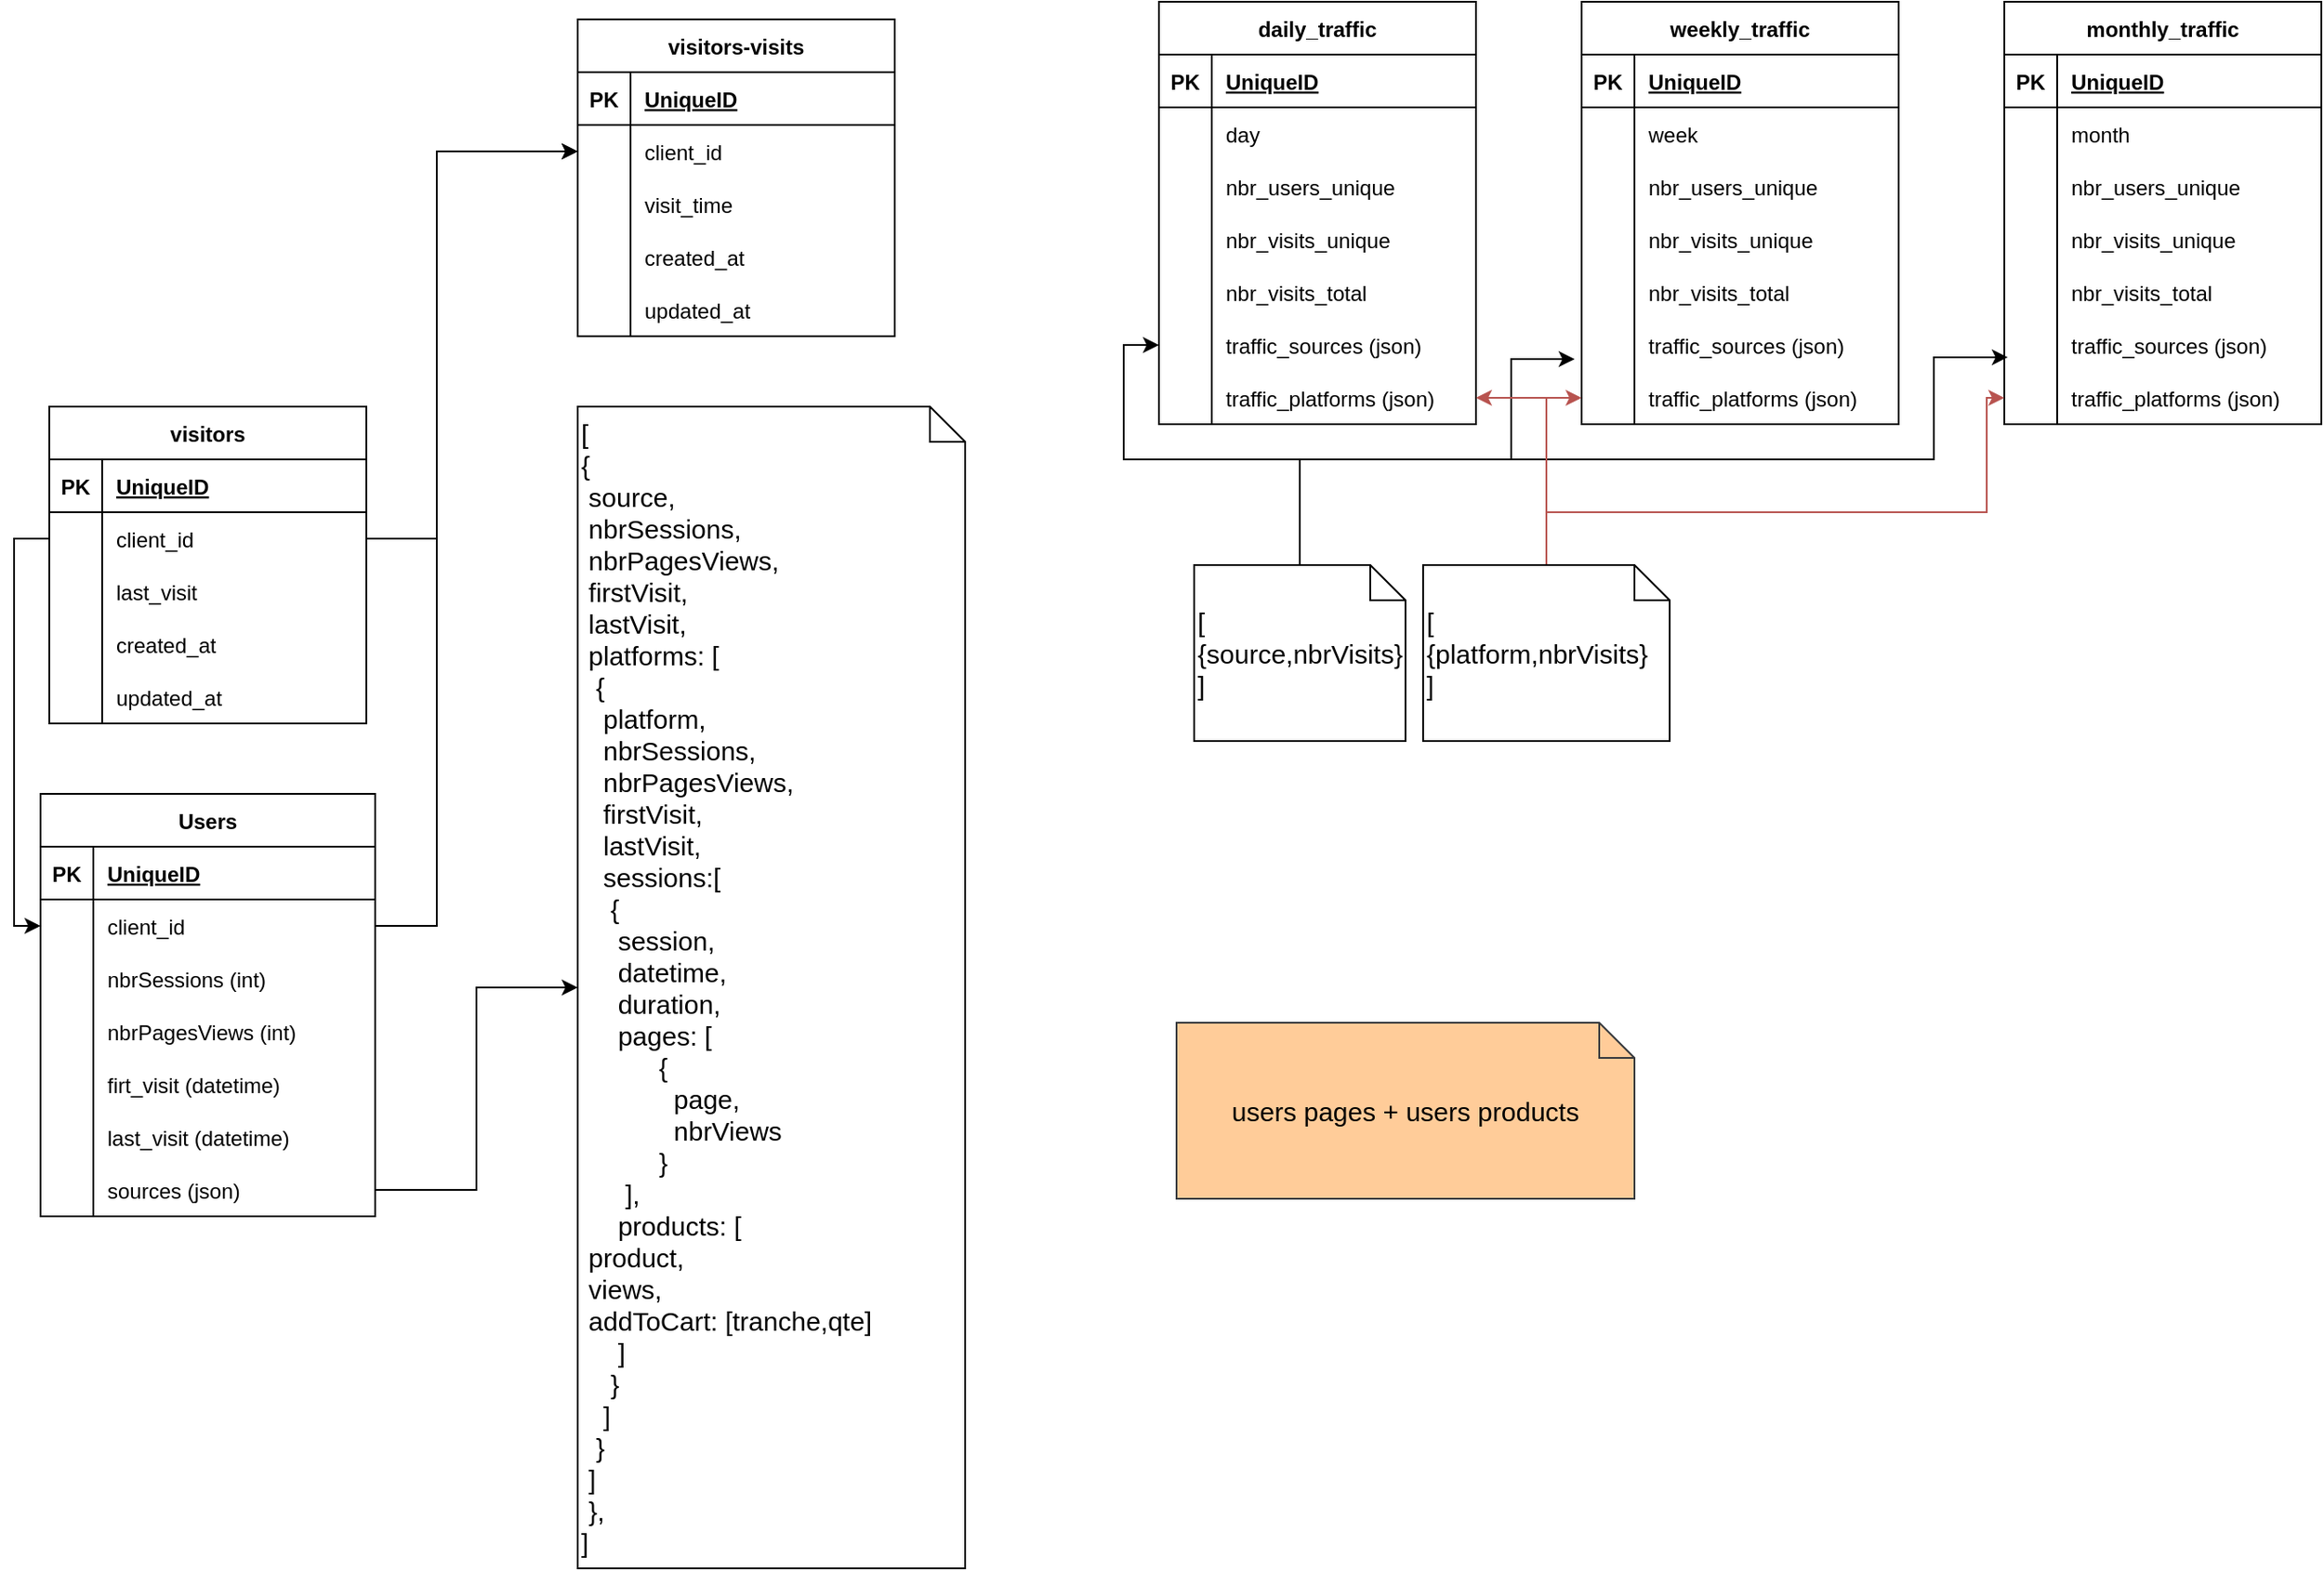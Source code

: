 <mxfile version="15.9.1" type="github">
  <diagram id="R2lEEEUBdFMjLlhIrx00" name="Page-1">
    <mxGraphModel dx="2272" dy="882" grid="1" gridSize="10" guides="1" tooltips="1" connect="1" arrows="1" fold="1" page="1" pageScale="1" pageWidth="850" pageHeight="1100" math="0" shadow="0" extFonts="Permanent Marker^https://fonts.googleapis.com/css?family=Permanent+Marker">
      <root>
        <mxCell id="0" />
        <mxCell id="1" parent="0" />
        <mxCell id="PuIkgESSQMV176HplpMt-43" value="visitors" style="shape=table;startSize=30;container=1;collapsible=1;childLayout=tableLayout;fixedRows=1;rowLines=0;fontStyle=1;align=center;resizeLast=1;" parent="1" vertex="1">
          <mxGeometry x="-760" y="280" width="180" height="180" as="geometry" />
        </mxCell>
        <mxCell id="PuIkgESSQMV176HplpMt-44" value="" style="shape=partialRectangle;collapsible=0;dropTarget=0;pointerEvents=0;fillColor=none;top=0;left=0;bottom=1;right=0;points=[[0,0.5],[1,0.5]];portConstraint=eastwest;" parent="PuIkgESSQMV176HplpMt-43" vertex="1">
          <mxGeometry y="30" width="180" height="30" as="geometry" />
        </mxCell>
        <mxCell id="PuIkgESSQMV176HplpMt-45" value="PK" style="shape=partialRectangle;connectable=0;fillColor=none;top=0;left=0;bottom=0;right=0;fontStyle=1;overflow=hidden;" parent="PuIkgESSQMV176HplpMt-44" vertex="1">
          <mxGeometry width="30" height="30" as="geometry">
            <mxRectangle width="30" height="30" as="alternateBounds" />
          </mxGeometry>
        </mxCell>
        <mxCell id="PuIkgESSQMV176HplpMt-46" value="UniqueID" style="shape=partialRectangle;connectable=0;fillColor=none;top=0;left=0;bottom=0;right=0;align=left;spacingLeft=6;fontStyle=5;overflow=hidden;" parent="PuIkgESSQMV176HplpMt-44" vertex="1">
          <mxGeometry x="30" width="150" height="30" as="geometry">
            <mxRectangle width="150" height="30" as="alternateBounds" />
          </mxGeometry>
        </mxCell>
        <mxCell id="PuIkgESSQMV176HplpMt-47" value="" style="shape=partialRectangle;collapsible=0;dropTarget=0;pointerEvents=0;fillColor=none;top=0;left=0;bottom=0;right=0;points=[[0,0.5],[1,0.5]];portConstraint=eastwest;" parent="PuIkgESSQMV176HplpMt-43" vertex="1">
          <mxGeometry y="60" width="180" height="30" as="geometry" />
        </mxCell>
        <mxCell id="PuIkgESSQMV176HplpMt-48" value="" style="shape=partialRectangle;connectable=0;fillColor=none;top=0;left=0;bottom=0;right=0;editable=1;overflow=hidden;" parent="PuIkgESSQMV176HplpMt-47" vertex="1">
          <mxGeometry width="30" height="30" as="geometry">
            <mxRectangle width="30" height="30" as="alternateBounds" />
          </mxGeometry>
        </mxCell>
        <mxCell id="PuIkgESSQMV176HplpMt-49" value="client_id" style="shape=partialRectangle;connectable=0;fillColor=none;top=0;left=0;bottom=0;right=0;align=left;spacingLeft=6;overflow=hidden;" parent="PuIkgESSQMV176HplpMt-47" vertex="1">
          <mxGeometry x="30" width="150" height="30" as="geometry">
            <mxRectangle width="150" height="30" as="alternateBounds" />
          </mxGeometry>
        </mxCell>
        <mxCell id="PuIkgESSQMV176HplpMt-100" value="" style="shape=partialRectangle;collapsible=0;dropTarget=0;pointerEvents=0;fillColor=none;top=0;left=0;bottom=0;right=0;points=[[0,0.5],[1,0.5]];portConstraint=eastwest;" parent="PuIkgESSQMV176HplpMt-43" vertex="1">
          <mxGeometry y="90" width="180" height="30" as="geometry" />
        </mxCell>
        <mxCell id="PuIkgESSQMV176HplpMt-101" value="" style="shape=partialRectangle;connectable=0;fillColor=none;top=0;left=0;bottom=0;right=0;editable=1;overflow=hidden;" parent="PuIkgESSQMV176HplpMt-100" vertex="1">
          <mxGeometry width="30" height="30" as="geometry">
            <mxRectangle width="30" height="30" as="alternateBounds" />
          </mxGeometry>
        </mxCell>
        <mxCell id="PuIkgESSQMV176HplpMt-102" value="last_visit" style="shape=partialRectangle;connectable=0;fillColor=none;top=0;left=0;bottom=0;right=0;align=left;spacingLeft=6;overflow=hidden;" parent="PuIkgESSQMV176HplpMt-100" vertex="1">
          <mxGeometry x="30" width="150" height="30" as="geometry">
            <mxRectangle width="150" height="30" as="alternateBounds" />
          </mxGeometry>
        </mxCell>
        <mxCell id="PuIkgESSQMV176HplpMt-50" value="" style="shape=partialRectangle;collapsible=0;dropTarget=0;pointerEvents=0;fillColor=none;top=0;left=0;bottom=0;right=0;points=[[0,0.5],[1,0.5]];portConstraint=eastwest;" parent="PuIkgESSQMV176HplpMt-43" vertex="1">
          <mxGeometry y="120" width="180" height="30" as="geometry" />
        </mxCell>
        <mxCell id="PuIkgESSQMV176HplpMt-51" value="" style="shape=partialRectangle;connectable=0;fillColor=none;top=0;left=0;bottom=0;right=0;editable=1;overflow=hidden;" parent="PuIkgESSQMV176HplpMt-50" vertex="1">
          <mxGeometry width="30" height="30" as="geometry">
            <mxRectangle width="30" height="30" as="alternateBounds" />
          </mxGeometry>
        </mxCell>
        <mxCell id="PuIkgESSQMV176HplpMt-52" value="created_at" style="shape=partialRectangle;connectable=0;fillColor=none;top=0;left=0;bottom=0;right=0;align=left;spacingLeft=6;overflow=hidden;" parent="PuIkgESSQMV176HplpMt-50" vertex="1">
          <mxGeometry x="30" width="150" height="30" as="geometry">
            <mxRectangle width="150" height="30" as="alternateBounds" />
          </mxGeometry>
        </mxCell>
        <mxCell id="PuIkgESSQMV176HplpMt-53" value="" style="shape=partialRectangle;collapsible=0;dropTarget=0;pointerEvents=0;fillColor=none;top=0;left=0;bottom=0;right=0;points=[[0,0.5],[1,0.5]];portConstraint=eastwest;" parent="PuIkgESSQMV176HplpMt-43" vertex="1">
          <mxGeometry y="150" width="180" height="30" as="geometry" />
        </mxCell>
        <mxCell id="PuIkgESSQMV176HplpMt-54" value="" style="shape=partialRectangle;connectable=0;fillColor=none;top=0;left=0;bottom=0;right=0;editable=1;overflow=hidden;" parent="PuIkgESSQMV176HplpMt-53" vertex="1">
          <mxGeometry width="30" height="30" as="geometry">
            <mxRectangle width="30" height="30" as="alternateBounds" />
          </mxGeometry>
        </mxCell>
        <mxCell id="PuIkgESSQMV176HplpMt-55" value="updated_at" style="shape=partialRectangle;connectable=0;fillColor=none;top=0;left=0;bottom=0;right=0;align=left;spacingLeft=6;overflow=hidden;" parent="PuIkgESSQMV176HplpMt-53" vertex="1">
          <mxGeometry x="30" width="150" height="30" as="geometry">
            <mxRectangle width="150" height="30" as="alternateBounds" />
          </mxGeometry>
        </mxCell>
        <mxCell id="PuIkgESSQMV176HplpMt-56" value="visitors-visits" style="shape=table;startSize=30;container=1;collapsible=1;childLayout=tableLayout;fixedRows=1;rowLines=0;fontStyle=1;align=center;resizeLast=1;" parent="1" vertex="1">
          <mxGeometry x="-460" y="60" width="180" height="180" as="geometry" />
        </mxCell>
        <mxCell id="PuIkgESSQMV176HplpMt-57" value="" style="shape=partialRectangle;collapsible=0;dropTarget=0;pointerEvents=0;fillColor=none;top=0;left=0;bottom=1;right=0;points=[[0,0.5],[1,0.5]];portConstraint=eastwest;" parent="PuIkgESSQMV176HplpMt-56" vertex="1">
          <mxGeometry y="30" width="180" height="30" as="geometry" />
        </mxCell>
        <mxCell id="PuIkgESSQMV176HplpMt-58" value="PK" style="shape=partialRectangle;connectable=0;fillColor=none;top=0;left=0;bottom=0;right=0;fontStyle=1;overflow=hidden;" parent="PuIkgESSQMV176HplpMt-57" vertex="1">
          <mxGeometry width="30" height="30" as="geometry">
            <mxRectangle width="30" height="30" as="alternateBounds" />
          </mxGeometry>
        </mxCell>
        <mxCell id="PuIkgESSQMV176HplpMt-59" value="UniqueID" style="shape=partialRectangle;connectable=0;fillColor=none;top=0;left=0;bottom=0;right=0;align=left;spacingLeft=6;fontStyle=5;overflow=hidden;" parent="PuIkgESSQMV176HplpMt-57" vertex="1">
          <mxGeometry x="30" width="150" height="30" as="geometry">
            <mxRectangle width="150" height="30" as="alternateBounds" />
          </mxGeometry>
        </mxCell>
        <mxCell id="PuIkgESSQMV176HplpMt-60" value="" style="shape=partialRectangle;collapsible=0;dropTarget=0;pointerEvents=0;fillColor=none;top=0;left=0;bottom=0;right=0;points=[[0,0.5],[1,0.5]];portConstraint=eastwest;" parent="PuIkgESSQMV176HplpMt-56" vertex="1">
          <mxGeometry y="60" width="180" height="30" as="geometry" />
        </mxCell>
        <mxCell id="PuIkgESSQMV176HplpMt-61" value="" style="shape=partialRectangle;connectable=0;fillColor=none;top=0;left=0;bottom=0;right=0;editable=1;overflow=hidden;" parent="PuIkgESSQMV176HplpMt-60" vertex="1">
          <mxGeometry width="30" height="30" as="geometry">
            <mxRectangle width="30" height="30" as="alternateBounds" />
          </mxGeometry>
        </mxCell>
        <mxCell id="PuIkgESSQMV176HplpMt-62" value="client_id" style="shape=partialRectangle;connectable=0;fillColor=none;top=0;left=0;bottom=0;right=0;align=left;spacingLeft=6;overflow=hidden;" parent="PuIkgESSQMV176HplpMt-60" vertex="1">
          <mxGeometry x="30" width="150" height="30" as="geometry">
            <mxRectangle width="150" height="30" as="alternateBounds" />
          </mxGeometry>
        </mxCell>
        <mxCell id="PuIkgESSQMV176HplpMt-63" value="" style="shape=partialRectangle;collapsible=0;dropTarget=0;pointerEvents=0;fillColor=none;top=0;left=0;bottom=0;right=0;points=[[0,0.5],[1,0.5]];portConstraint=eastwest;" parent="PuIkgESSQMV176HplpMt-56" vertex="1">
          <mxGeometry y="90" width="180" height="30" as="geometry" />
        </mxCell>
        <mxCell id="PuIkgESSQMV176HplpMt-64" value="" style="shape=partialRectangle;connectable=0;fillColor=none;top=0;left=0;bottom=0;right=0;editable=1;overflow=hidden;" parent="PuIkgESSQMV176HplpMt-63" vertex="1">
          <mxGeometry width="30" height="30" as="geometry">
            <mxRectangle width="30" height="30" as="alternateBounds" />
          </mxGeometry>
        </mxCell>
        <mxCell id="PuIkgESSQMV176HplpMt-65" value="visit_time" style="shape=partialRectangle;connectable=0;fillColor=none;top=0;left=0;bottom=0;right=0;align=left;spacingLeft=6;overflow=hidden;" parent="PuIkgESSQMV176HplpMt-63" vertex="1">
          <mxGeometry x="30" width="150" height="30" as="geometry">
            <mxRectangle width="150" height="30" as="alternateBounds" />
          </mxGeometry>
        </mxCell>
        <mxCell id="PuIkgESSQMV176HplpMt-66" value="" style="shape=partialRectangle;collapsible=0;dropTarget=0;pointerEvents=0;fillColor=none;top=0;left=0;bottom=0;right=0;points=[[0,0.5],[1,0.5]];portConstraint=eastwest;" parent="PuIkgESSQMV176HplpMt-56" vertex="1">
          <mxGeometry y="120" width="180" height="30" as="geometry" />
        </mxCell>
        <mxCell id="PuIkgESSQMV176HplpMt-67" value="" style="shape=partialRectangle;connectable=0;fillColor=none;top=0;left=0;bottom=0;right=0;editable=1;overflow=hidden;" parent="PuIkgESSQMV176HplpMt-66" vertex="1">
          <mxGeometry width="30" height="30" as="geometry">
            <mxRectangle width="30" height="30" as="alternateBounds" />
          </mxGeometry>
        </mxCell>
        <mxCell id="PuIkgESSQMV176HplpMt-68" value="created_at" style="shape=partialRectangle;connectable=0;fillColor=none;top=0;left=0;bottom=0;right=0;align=left;spacingLeft=6;overflow=hidden;" parent="PuIkgESSQMV176HplpMt-66" vertex="1">
          <mxGeometry x="30" width="150" height="30" as="geometry">
            <mxRectangle width="150" height="30" as="alternateBounds" />
          </mxGeometry>
        </mxCell>
        <mxCell id="PuIkgESSQMV176HplpMt-78" value="" style="shape=partialRectangle;collapsible=0;dropTarget=0;pointerEvents=0;fillColor=none;top=0;left=0;bottom=0;right=0;points=[[0,0.5],[1,0.5]];portConstraint=eastwest;" parent="PuIkgESSQMV176HplpMt-56" vertex="1">
          <mxGeometry y="150" width="180" height="30" as="geometry" />
        </mxCell>
        <mxCell id="PuIkgESSQMV176HplpMt-79" value="" style="shape=partialRectangle;connectable=0;fillColor=none;top=0;left=0;bottom=0;right=0;editable=1;overflow=hidden;" parent="PuIkgESSQMV176HplpMt-78" vertex="1">
          <mxGeometry width="30" height="30" as="geometry">
            <mxRectangle width="30" height="30" as="alternateBounds" />
          </mxGeometry>
        </mxCell>
        <mxCell id="PuIkgESSQMV176HplpMt-80" value="updated_at" style="shape=partialRectangle;connectable=0;fillColor=none;top=0;left=0;bottom=0;right=0;align=left;spacingLeft=6;overflow=hidden;" parent="PuIkgESSQMV176HplpMt-78" vertex="1">
          <mxGeometry x="30" width="150" height="30" as="geometry">
            <mxRectangle width="150" height="30" as="alternateBounds" />
          </mxGeometry>
        </mxCell>
        <mxCell id="PuIkgESSQMV176HplpMt-82" value="Users" style="shape=table;startSize=30;container=1;collapsible=1;childLayout=tableLayout;fixedRows=1;rowLines=0;fontStyle=1;align=center;resizeLast=1;" parent="1" vertex="1">
          <mxGeometry x="-765" y="500" width="190" height="240" as="geometry" />
        </mxCell>
        <mxCell id="PuIkgESSQMV176HplpMt-83" value="" style="shape=partialRectangle;collapsible=0;dropTarget=0;pointerEvents=0;fillColor=none;top=0;left=0;bottom=1;right=0;points=[[0,0.5],[1,0.5]];portConstraint=eastwest;" parent="PuIkgESSQMV176HplpMt-82" vertex="1">
          <mxGeometry y="30" width="190" height="30" as="geometry" />
        </mxCell>
        <mxCell id="PuIkgESSQMV176HplpMt-84" value="PK" style="shape=partialRectangle;connectable=0;fillColor=none;top=0;left=0;bottom=0;right=0;fontStyle=1;overflow=hidden;" parent="PuIkgESSQMV176HplpMt-83" vertex="1">
          <mxGeometry width="30" height="30" as="geometry">
            <mxRectangle width="30" height="30" as="alternateBounds" />
          </mxGeometry>
        </mxCell>
        <mxCell id="PuIkgESSQMV176HplpMt-85" value="UniqueID" style="shape=partialRectangle;connectable=0;fillColor=none;top=0;left=0;bottom=0;right=0;align=left;spacingLeft=6;fontStyle=5;overflow=hidden;" parent="PuIkgESSQMV176HplpMt-83" vertex="1">
          <mxGeometry x="30" width="160" height="30" as="geometry">
            <mxRectangle width="160" height="30" as="alternateBounds" />
          </mxGeometry>
        </mxCell>
        <mxCell id="PuIkgESSQMV176HplpMt-86" value="" style="shape=partialRectangle;collapsible=0;dropTarget=0;pointerEvents=0;fillColor=none;top=0;left=0;bottom=0;right=0;points=[[0,0.5],[1,0.5]];portConstraint=eastwest;" parent="PuIkgESSQMV176HplpMt-82" vertex="1">
          <mxGeometry y="60" width="190" height="30" as="geometry" />
        </mxCell>
        <mxCell id="PuIkgESSQMV176HplpMt-87" value="" style="shape=partialRectangle;connectable=0;fillColor=none;top=0;left=0;bottom=0;right=0;editable=1;overflow=hidden;" parent="PuIkgESSQMV176HplpMt-86" vertex="1">
          <mxGeometry width="30" height="30" as="geometry">
            <mxRectangle width="30" height="30" as="alternateBounds" />
          </mxGeometry>
        </mxCell>
        <mxCell id="PuIkgESSQMV176HplpMt-88" value="client_id" style="shape=partialRectangle;connectable=0;fillColor=none;top=0;left=0;bottom=0;right=0;align=left;spacingLeft=6;overflow=hidden;" parent="PuIkgESSQMV176HplpMt-86" vertex="1">
          <mxGeometry x="30" width="160" height="30" as="geometry">
            <mxRectangle width="160" height="30" as="alternateBounds" />
          </mxGeometry>
        </mxCell>
        <mxCell id="PuIkgESSQMV176HplpMt-89" value="" style="shape=partialRectangle;collapsible=0;dropTarget=0;pointerEvents=0;fillColor=none;top=0;left=0;bottom=0;right=0;points=[[0,0.5],[1,0.5]];portConstraint=eastwest;" parent="PuIkgESSQMV176HplpMt-82" vertex="1">
          <mxGeometry y="90" width="190" height="30" as="geometry" />
        </mxCell>
        <mxCell id="PuIkgESSQMV176HplpMt-90" value="" style="shape=partialRectangle;connectable=0;fillColor=none;top=0;left=0;bottom=0;right=0;editable=1;overflow=hidden;" parent="PuIkgESSQMV176HplpMt-89" vertex="1">
          <mxGeometry width="30" height="30" as="geometry">
            <mxRectangle width="30" height="30" as="alternateBounds" />
          </mxGeometry>
        </mxCell>
        <mxCell id="PuIkgESSQMV176HplpMt-91" value="nbrSessions (int)" style="shape=partialRectangle;connectable=0;fillColor=none;top=0;left=0;bottom=0;right=0;align=left;spacingLeft=6;overflow=hidden;" parent="PuIkgESSQMV176HplpMt-89" vertex="1">
          <mxGeometry x="30" width="160" height="30" as="geometry">
            <mxRectangle width="160" height="30" as="alternateBounds" />
          </mxGeometry>
        </mxCell>
        <mxCell id="PuIkgESSQMV176HplpMt-92" value="" style="shape=partialRectangle;collapsible=0;dropTarget=0;pointerEvents=0;fillColor=none;top=0;left=0;bottom=0;right=0;points=[[0,0.5],[1,0.5]];portConstraint=eastwest;" parent="PuIkgESSQMV176HplpMt-82" vertex="1">
          <mxGeometry y="120" width="190" height="30" as="geometry" />
        </mxCell>
        <mxCell id="PuIkgESSQMV176HplpMt-93" value="" style="shape=partialRectangle;connectable=0;fillColor=none;top=0;left=0;bottom=0;right=0;editable=1;overflow=hidden;" parent="PuIkgESSQMV176HplpMt-92" vertex="1">
          <mxGeometry width="30" height="30" as="geometry">
            <mxRectangle width="30" height="30" as="alternateBounds" />
          </mxGeometry>
        </mxCell>
        <mxCell id="PuIkgESSQMV176HplpMt-94" value="nbrPagesViews (int)" style="shape=partialRectangle;connectable=0;fillColor=none;top=0;left=0;bottom=0;right=0;align=left;spacingLeft=6;overflow=hidden;" parent="PuIkgESSQMV176HplpMt-92" vertex="1">
          <mxGeometry x="30" width="160" height="30" as="geometry">
            <mxRectangle width="160" height="30" as="alternateBounds" />
          </mxGeometry>
        </mxCell>
        <mxCell id="PuIkgESSQMV176HplpMt-182" value="" style="shape=partialRectangle;collapsible=0;dropTarget=0;pointerEvents=0;fillColor=none;top=0;left=0;bottom=0;right=0;points=[[0,0.5],[1,0.5]];portConstraint=eastwest;" parent="PuIkgESSQMV176HplpMt-82" vertex="1">
          <mxGeometry y="150" width="190" height="30" as="geometry" />
        </mxCell>
        <mxCell id="PuIkgESSQMV176HplpMt-183" value="" style="shape=partialRectangle;connectable=0;fillColor=none;top=0;left=0;bottom=0;right=0;editable=1;overflow=hidden;" parent="PuIkgESSQMV176HplpMt-182" vertex="1">
          <mxGeometry width="30" height="30" as="geometry">
            <mxRectangle width="30" height="30" as="alternateBounds" />
          </mxGeometry>
        </mxCell>
        <mxCell id="PuIkgESSQMV176HplpMt-184" value="firt_visit (datetime)" style="shape=partialRectangle;connectable=0;fillColor=none;top=0;left=0;bottom=0;right=0;align=left;spacingLeft=6;overflow=hidden;" parent="PuIkgESSQMV176HplpMt-182" vertex="1">
          <mxGeometry x="30" width="160" height="30" as="geometry">
            <mxRectangle width="160" height="30" as="alternateBounds" />
          </mxGeometry>
        </mxCell>
        <mxCell id="PuIkgESSQMV176HplpMt-179" value="" style="shape=partialRectangle;collapsible=0;dropTarget=0;pointerEvents=0;fillColor=none;top=0;left=0;bottom=0;right=0;points=[[0,0.5],[1,0.5]];portConstraint=eastwest;" parent="PuIkgESSQMV176HplpMt-82" vertex="1">
          <mxGeometry y="180" width="190" height="30" as="geometry" />
        </mxCell>
        <mxCell id="PuIkgESSQMV176HplpMt-180" value="" style="shape=partialRectangle;connectable=0;fillColor=none;top=0;left=0;bottom=0;right=0;editable=1;overflow=hidden;" parent="PuIkgESSQMV176HplpMt-179" vertex="1">
          <mxGeometry width="30" height="30" as="geometry">
            <mxRectangle width="30" height="30" as="alternateBounds" />
          </mxGeometry>
        </mxCell>
        <mxCell id="PuIkgESSQMV176HplpMt-181" value="last_visit (datetime)" style="shape=partialRectangle;connectable=0;fillColor=none;top=0;left=0;bottom=0;right=0;align=left;spacingLeft=6;overflow=hidden;" parent="PuIkgESSQMV176HplpMt-179" vertex="1">
          <mxGeometry x="30" width="160" height="30" as="geometry">
            <mxRectangle width="160" height="30" as="alternateBounds" />
          </mxGeometry>
        </mxCell>
        <mxCell id="PuIkgESSQMV176HplpMt-185" value="" style="shape=partialRectangle;collapsible=0;dropTarget=0;pointerEvents=0;fillColor=none;top=0;left=0;bottom=0;right=0;points=[[0,0.5],[1,0.5]];portConstraint=eastwest;" parent="PuIkgESSQMV176HplpMt-82" vertex="1">
          <mxGeometry y="210" width="190" height="30" as="geometry" />
        </mxCell>
        <mxCell id="PuIkgESSQMV176HplpMt-186" value="" style="shape=partialRectangle;connectable=0;fillColor=none;top=0;left=0;bottom=0;right=0;editable=1;overflow=hidden;" parent="PuIkgESSQMV176HplpMt-185" vertex="1">
          <mxGeometry width="30" height="30" as="geometry">
            <mxRectangle width="30" height="30" as="alternateBounds" />
          </mxGeometry>
        </mxCell>
        <mxCell id="PuIkgESSQMV176HplpMt-187" value="sources (json)" style="shape=partialRectangle;connectable=0;fillColor=none;top=0;left=0;bottom=0;right=0;align=left;spacingLeft=6;overflow=hidden;" parent="PuIkgESSQMV176HplpMt-185" vertex="1">
          <mxGeometry x="30" width="160" height="30" as="geometry">
            <mxRectangle width="160" height="30" as="alternateBounds" />
          </mxGeometry>
        </mxCell>
        <mxCell id="PuIkgESSQMV176HplpMt-99" style="edgeStyle=orthogonalEdgeStyle;rounded=0;orthogonalLoop=1;jettySize=auto;html=1;exitX=1;exitY=0.5;exitDx=0;exitDy=0;" parent="1" source="PuIkgESSQMV176HplpMt-86" target="PuIkgESSQMV176HplpMt-60" edge="1">
          <mxGeometry relative="1" as="geometry">
            <mxPoint x="-480" y="150" as="targetPoint" />
            <Array as="points">
              <mxPoint x="-540" y="575" />
              <mxPoint x="-540" y="135" />
            </Array>
          </mxGeometry>
        </mxCell>
        <mxCell id="PuIkgESSQMV176HplpMt-107" value="daily_traffic" style="shape=table;startSize=30;container=1;collapsible=1;childLayout=tableLayout;fixedRows=1;rowLines=0;fontStyle=1;align=center;resizeLast=1;" parent="1" vertex="1">
          <mxGeometry x="-130" y="50" width="180" height="240" as="geometry">
            <mxRectangle x="-130" y="50" width="100" height="30" as="alternateBounds" />
          </mxGeometry>
        </mxCell>
        <mxCell id="PuIkgESSQMV176HplpMt-108" value="" style="shape=partialRectangle;collapsible=0;dropTarget=0;pointerEvents=0;fillColor=none;top=0;left=0;bottom=1;right=0;points=[[0,0.5],[1,0.5]];portConstraint=eastwest;" parent="PuIkgESSQMV176HplpMt-107" vertex="1">
          <mxGeometry y="30" width="180" height="30" as="geometry" />
        </mxCell>
        <mxCell id="PuIkgESSQMV176HplpMt-109" value="PK" style="shape=partialRectangle;connectable=0;fillColor=none;top=0;left=0;bottom=0;right=0;fontStyle=1;overflow=hidden;" parent="PuIkgESSQMV176HplpMt-108" vertex="1">
          <mxGeometry width="30" height="30" as="geometry">
            <mxRectangle width="30" height="30" as="alternateBounds" />
          </mxGeometry>
        </mxCell>
        <mxCell id="PuIkgESSQMV176HplpMt-110" value="UniqueID" style="shape=partialRectangle;connectable=0;fillColor=none;top=0;left=0;bottom=0;right=0;align=left;spacingLeft=6;fontStyle=5;overflow=hidden;" parent="PuIkgESSQMV176HplpMt-108" vertex="1">
          <mxGeometry x="30" width="150" height="30" as="geometry">
            <mxRectangle width="150" height="30" as="alternateBounds" />
          </mxGeometry>
        </mxCell>
        <mxCell id="PuIkgESSQMV176HplpMt-165" value="" style="shape=partialRectangle;collapsible=0;dropTarget=0;pointerEvents=0;fillColor=none;top=0;left=0;bottom=0;right=0;points=[[0,0.5],[1,0.5]];portConstraint=eastwest;" parent="PuIkgESSQMV176HplpMt-107" vertex="1">
          <mxGeometry y="60" width="180" height="30" as="geometry" />
        </mxCell>
        <mxCell id="PuIkgESSQMV176HplpMt-166" value="" style="shape=partialRectangle;connectable=0;fillColor=none;top=0;left=0;bottom=0;right=0;editable=1;overflow=hidden;" parent="PuIkgESSQMV176HplpMt-165" vertex="1">
          <mxGeometry width="30" height="30" as="geometry">
            <mxRectangle width="30" height="30" as="alternateBounds" />
          </mxGeometry>
        </mxCell>
        <mxCell id="PuIkgESSQMV176HplpMt-167" value="day" style="shape=partialRectangle;connectable=0;fillColor=none;top=0;left=0;bottom=0;right=0;align=left;spacingLeft=6;overflow=hidden;" parent="PuIkgESSQMV176HplpMt-165" vertex="1">
          <mxGeometry x="30" width="150" height="30" as="geometry">
            <mxRectangle width="150" height="30" as="alternateBounds" />
          </mxGeometry>
        </mxCell>
        <mxCell id="PuIkgESSQMV176HplpMt-111" value="" style="shape=partialRectangle;collapsible=0;dropTarget=0;pointerEvents=0;fillColor=none;top=0;left=0;bottom=0;right=0;points=[[0,0.5],[1,0.5]];portConstraint=eastwest;" parent="PuIkgESSQMV176HplpMt-107" vertex="1">
          <mxGeometry y="90" width="180" height="30" as="geometry" />
        </mxCell>
        <mxCell id="PuIkgESSQMV176HplpMt-112" value="" style="shape=partialRectangle;connectable=0;fillColor=none;top=0;left=0;bottom=0;right=0;editable=1;overflow=hidden;" parent="PuIkgESSQMV176HplpMt-111" vertex="1">
          <mxGeometry width="30" height="30" as="geometry">
            <mxRectangle width="30" height="30" as="alternateBounds" />
          </mxGeometry>
        </mxCell>
        <mxCell id="PuIkgESSQMV176HplpMt-113" value="nbr_users_unique" style="shape=partialRectangle;connectable=0;fillColor=none;top=0;left=0;bottom=0;right=0;align=left;spacingLeft=6;overflow=hidden;" parent="PuIkgESSQMV176HplpMt-111" vertex="1">
          <mxGeometry x="30" width="150" height="30" as="geometry">
            <mxRectangle width="150" height="30" as="alternateBounds" />
          </mxGeometry>
        </mxCell>
        <mxCell id="PuIkgESSQMV176HplpMt-114" value="" style="shape=partialRectangle;collapsible=0;dropTarget=0;pointerEvents=0;fillColor=none;top=0;left=0;bottom=0;right=0;points=[[0,0.5],[1,0.5]];portConstraint=eastwest;" parent="PuIkgESSQMV176HplpMt-107" vertex="1">
          <mxGeometry y="120" width="180" height="30" as="geometry" />
        </mxCell>
        <mxCell id="PuIkgESSQMV176HplpMt-115" value="" style="shape=partialRectangle;connectable=0;fillColor=none;top=0;left=0;bottom=0;right=0;editable=1;overflow=hidden;" parent="PuIkgESSQMV176HplpMt-114" vertex="1">
          <mxGeometry width="30" height="30" as="geometry">
            <mxRectangle width="30" height="30" as="alternateBounds" />
          </mxGeometry>
        </mxCell>
        <mxCell id="PuIkgESSQMV176HplpMt-116" value="nbr_visits_unique" style="shape=partialRectangle;connectable=0;fillColor=none;top=0;left=0;bottom=0;right=0;align=left;spacingLeft=6;overflow=hidden;" parent="PuIkgESSQMV176HplpMt-114" vertex="1">
          <mxGeometry x="30" width="150" height="30" as="geometry">
            <mxRectangle width="150" height="30" as="alternateBounds" />
          </mxGeometry>
        </mxCell>
        <mxCell id="PuIkgESSQMV176HplpMt-117" value="" style="shape=partialRectangle;collapsible=0;dropTarget=0;pointerEvents=0;fillColor=none;top=0;left=0;bottom=0;right=0;points=[[0,0.5],[1,0.5]];portConstraint=eastwest;" parent="PuIkgESSQMV176HplpMt-107" vertex="1">
          <mxGeometry y="150" width="180" height="30" as="geometry" />
        </mxCell>
        <mxCell id="PuIkgESSQMV176HplpMt-118" value="" style="shape=partialRectangle;connectable=0;fillColor=none;top=0;left=0;bottom=0;right=0;editable=1;overflow=hidden;" parent="PuIkgESSQMV176HplpMt-117" vertex="1">
          <mxGeometry width="30" height="30" as="geometry">
            <mxRectangle width="30" height="30" as="alternateBounds" />
          </mxGeometry>
        </mxCell>
        <mxCell id="PuIkgESSQMV176HplpMt-119" value="nbr_visits_total" style="shape=partialRectangle;connectable=0;fillColor=none;top=0;left=0;bottom=0;right=0;align=left;spacingLeft=6;overflow=hidden;" parent="PuIkgESSQMV176HplpMt-117" vertex="1">
          <mxGeometry x="30" width="150" height="30" as="geometry">
            <mxRectangle width="150" height="30" as="alternateBounds" />
          </mxGeometry>
        </mxCell>
        <mxCell id="PuIkgESSQMV176HplpMt-121" value="" style="shape=partialRectangle;collapsible=0;dropTarget=0;pointerEvents=0;fillColor=none;top=0;left=0;bottom=0;right=0;points=[[0,0.5],[1,0.5]];portConstraint=eastwest;" parent="PuIkgESSQMV176HplpMt-107" vertex="1">
          <mxGeometry y="180" width="180" height="30" as="geometry" />
        </mxCell>
        <mxCell id="PuIkgESSQMV176HplpMt-122" value="" style="shape=partialRectangle;connectable=0;fillColor=none;top=0;left=0;bottom=0;right=0;editable=1;overflow=hidden;" parent="PuIkgESSQMV176HplpMt-121" vertex="1">
          <mxGeometry width="30" height="30" as="geometry">
            <mxRectangle width="30" height="30" as="alternateBounds" />
          </mxGeometry>
        </mxCell>
        <mxCell id="PuIkgESSQMV176HplpMt-123" value="traffic_sources (json)" style="shape=partialRectangle;connectable=0;fillColor=none;top=0;left=0;bottom=0;right=0;align=left;spacingLeft=6;overflow=hidden;" parent="PuIkgESSQMV176HplpMt-121" vertex="1">
          <mxGeometry x="30" width="150" height="30" as="geometry">
            <mxRectangle width="150" height="30" as="alternateBounds" />
          </mxGeometry>
        </mxCell>
        <mxCell id="PuIkgESSQMV176HplpMt-124" value="" style="shape=partialRectangle;collapsible=0;dropTarget=0;pointerEvents=0;fillColor=none;top=0;left=0;bottom=0;right=0;points=[[0,0.5],[1,0.5]];portConstraint=eastwest;" parent="PuIkgESSQMV176HplpMt-107" vertex="1">
          <mxGeometry y="210" width="180" height="30" as="geometry" />
        </mxCell>
        <mxCell id="PuIkgESSQMV176HplpMt-125" value="" style="shape=partialRectangle;connectable=0;fillColor=none;top=0;left=0;bottom=0;right=0;editable=1;overflow=hidden;" parent="PuIkgESSQMV176HplpMt-124" vertex="1">
          <mxGeometry width="30" height="30" as="geometry">
            <mxRectangle width="30" height="30" as="alternateBounds" />
          </mxGeometry>
        </mxCell>
        <mxCell id="PuIkgESSQMV176HplpMt-126" value="traffic_platforms (json)" style="shape=partialRectangle;connectable=0;fillColor=none;top=0;left=0;bottom=0;right=0;align=left;spacingLeft=6;overflow=hidden;" parent="PuIkgESSQMV176HplpMt-124" vertex="1">
          <mxGeometry x="30" width="150" height="30" as="geometry">
            <mxRectangle width="150" height="30" as="alternateBounds" />
          </mxGeometry>
        </mxCell>
        <mxCell id="PuIkgESSQMV176HplpMt-127" value="weekly_traffic" style="shape=table;startSize=30;container=1;collapsible=1;childLayout=tableLayout;fixedRows=1;rowLines=0;fontStyle=1;align=center;resizeLast=1;" parent="1" vertex="1">
          <mxGeometry x="110" y="50" width="180" height="240" as="geometry" />
        </mxCell>
        <mxCell id="PuIkgESSQMV176HplpMt-128" value="" style="shape=partialRectangle;collapsible=0;dropTarget=0;pointerEvents=0;fillColor=none;top=0;left=0;bottom=1;right=0;points=[[0,0.5],[1,0.5]];portConstraint=eastwest;" parent="PuIkgESSQMV176HplpMt-127" vertex="1">
          <mxGeometry y="30" width="180" height="30" as="geometry" />
        </mxCell>
        <mxCell id="PuIkgESSQMV176HplpMt-129" value="PK" style="shape=partialRectangle;connectable=0;fillColor=none;top=0;left=0;bottom=0;right=0;fontStyle=1;overflow=hidden;" parent="PuIkgESSQMV176HplpMt-128" vertex="1">
          <mxGeometry width="30" height="30" as="geometry">
            <mxRectangle width="30" height="30" as="alternateBounds" />
          </mxGeometry>
        </mxCell>
        <mxCell id="PuIkgESSQMV176HplpMt-130" value="UniqueID" style="shape=partialRectangle;connectable=0;fillColor=none;top=0;left=0;bottom=0;right=0;align=left;spacingLeft=6;fontStyle=5;overflow=hidden;" parent="PuIkgESSQMV176HplpMt-128" vertex="1">
          <mxGeometry x="30" width="150" height="30" as="geometry">
            <mxRectangle width="150" height="30" as="alternateBounds" />
          </mxGeometry>
        </mxCell>
        <mxCell id="PuIkgESSQMV176HplpMt-168" value="" style="shape=partialRectangle;collapsible=0;dropTarget=0;pointerEvents=0;fillColor=none;top=0;left=0;bottom=0;right=0;points=[[0,0.5],[1,0.5]];portConstraint=eastwest;" parent="PuIkgESSQMV176HplpMt-127" vertex="1">
          <mxGeometry y="60" width="180" height="30" as="geometry" />
        </mxCell>
        <mxCell id="PuIkgESSQMV176HplpMt-169" value="" style="shape=partialRectangle;connectable=0;fillColor=none;top=0;left=0;bottom=0;right=0;editable=1;overflow=hidden;" parent="PuIkgESSQMV176HplpMt-168" vertex="1">
          <mxGeometry width="30" height="30" as="geometry">
            <mxRectangle width="30" height="30" as="alternateBounds" />
          </mxGeometry>
        </mxCell>
        <mxCell id="PuIkgESSQMV176HplpMt-170" value="week" style="shape=partialRectangle;connectable=0;fillColor=none;top=0;left=0;bottom=0;right=0;align=left;spacingLeft=6;overflow=hidden;" parent="PuIkgESSQMV176HplpMt-168" vertex="1">
          <mxGeometry x="30" width="150" height="30" as="geometry">
            <mxRectangle width="150" height="30" as="alternateBounds" />
          </mxGeometry>
        </mxCell>
        <mxCell id="PuIkgESSQMV176HplpMt-131" value="" style="shape=partialRectangle;collapsible=0;dropTarget=0;pointerEvents=0;fillColor=none;top=0;left=0;bottom=0;right=0;points=[[0,0.5],[1,0.5]];portConstraint=eastwest;" parent="PuIkgESSQMV176HplpMt-127" vertex="1">
          <mxGeometry y="90" width="180" height="30" as="geometry" />
        </mxCell>
        <mxCell id="PuIkgESSQMV176HplpMt-132" value="" style="shape=partialRectangle;connectable=0;fillColor=none;top=0;left=0;bottom=0;right=0;editable=1;overflow=hidden;" parent="PuIkgESSQMV176HplpMt-131" vertex="1">
          <mxGeometry width="30" height="30" as="geometry">
            <mxRectangle width="30" height="30" as="alternateBounds" />
          </mxGeometry>
        </mxCell>
        <mxCell id="PuIkgESSQMV176HplpMt-133" value="nbr_users_unique" style="shape=partialRectangle;connectable=0;fillColor=none;top=0;left=0;bottom=0;right=0;align=left;spacingLeft=6;overflow=hidden;" parent="PuIkgESSQMV176HplpMt-131" vertex="1">
          <mxGeometry x="30" width="150" height="30" as="geometry">
            <mxRectangle width="150" height="30" as="alternateBounds" />
          </mxGeometry>
        </mxCell>
        <mxCell id="PuIkgESSQMV176HplpMt-134" value="" style="shape=partialRectangle;collapsible=0;dropTarget=0;pointerEvents=0;fillColor=none;top=0;left=0;bottom=0;right=0;points=[[0,0.5],[1,0.5]];portConstraint=eastwest;" parent="PuIkgESSQMV176HplpMt-127" vertex="1">
          <mxGeometry y="120" width="180" height="30" as="geometry" />
        </mxCell>
        <mxCell id="PuIkgESSQMV176HplpMt-135" value="" style="shape=partialRectangle;connectable=0;fillColor=none;top=0;left=0;bottom=0;right=0;editable=1;overflow=hidden;" parent="PuIkgESSQMV176HplpMt-134" vertex="1">
          <mxGeometry width="30" height="30" as="geometry">
            <mxRectangle width="30" height="30" as="alternateBounds" />
          </mxGeometry>
        </mxCell>
        <mxCell id="PuIkgESSQMV176HplpMt-136" value="nbr_visits_unique" style="shape=partialRectangle;connectable=0;fillColor=none;top=0;left=0;bottom=0;right=0;align=left;spacingLeft=6;overflow=hidden;" parent="PuIkgESSQMV176HplpMt-134" vertex="1">
          <mxGeometry x="30" width="150" height="30" as="geometry">
            <mxRectangle width="150" height="30" as="alternateBounds" />
          </mxGeometry>
        </mxCell>
        <mxCell id="PuIkgESSQMV176HplpMt-137" value="" style="shape=partialRectangle;collapsible=0;dropTarget=0;pointerEvents=0;fillColor=none;top=0;left=0;bottom=0;right=0;points=[[0,0.5],[1,0.5]];portConstraint=eastwest;" parent="PuIkgESSQMV176HplpMt-127" vertex="1">
          <mxGeometry y="150" width="180" height="30" as="geometry" />
        </mxCell>
        <mxCell id="PuIkgESSQMV176HplpMt-138" value="" style="shape=partialRectangle;connectable=0;fillColor=none;top=0;left=0;bottom=0;right=0;editable=1;overflow=hidden;" parent="PuIkgESSQMV176HplpMt-137" vertex="1">
          <mxGeometry width="30" height="30" as="geometry">
            <mxRectangle width="30" height="30" as="alternateBounds" />
          </mxGeometry>
        </mxCell>
        <mxCell id="PuIkgESSQMV176HplpMt-139" value="nbr_visits_total" style="shape=partialRectangle;connectable=0;fillColor=none;top=0;left=0;bottom=0;right=0;align=left;spacingLeft=6;overflow=hidden;" parent="PuIkgESSQMV176HplpMt-137" vertex="1">
          <mxGeometry x="30" width="150" height="30" as="geometry">
            <mxRectangle width="150" height="30" as="alternateBounds" />
          </mxGeometry>
        </mxCell>
        <mxCell id="PuIkgESSQMV176HplpMt-140" value="" style="shape=partialRectangle;collapsible=0;dropTarget=0;pointerEvents=0;fillColor=none;top=0;left=0;bottom=0;right=0;points=[[0,0.5],[1,0.5]];portConstraint=eastwest;" parent="PuIkgESSQMV176HplpMt-127" vertex="1">
          <mxGeometry y="180" width="180" height="30" as="geometry" />
        </mxCell>
        <mxCell id="PuIkgESSQMV176HplpMt-141" value="" style="shape=partialRectangle;connectable=0;fillColor=none;top=0;left=0;bottom=0;right=0;editable=1;overflow=hidden;" parent="PuIkgESSQMV176HplpMt-140" vertex="1">
          <mxGeometry width="30" height="30" as="geometry">
            <mxRectangle width="30" height="30" as="alternateBounds" />
          </mxGeometry>
        </mxCell>
        <mxCell id="PuIkgESSQMV176HplpMt-142" value="traffic_sources (json)" style="shape=partialRectangle;connectable=0;fillColor=none;top=0;left=0;bottom=0;right=0;align=left;spacingLeft=6;overflow=hidden;" parent="PuIkgESSQMV176HplpMt-140" vertex="1">
          <mxGeometry x="30" width="150" height="30" as="geometry">
            <mxRectangle width="150" height="30" as="alternateBounds" />
          </mxGeometry>
        </mxCell>
        <mxCell id="PuIkgESSQMV176HplpMt-143" value="" style="shape=partialRectangle;collapsible=0;dropTarget=0;pointerEvents=0;fillColor=none;top=0;left=0;bottom=0;right=0;points=[[0,0.5],[1,0.5]];portConstraint=eastwest;" parent="PuIkgESSQMV176HplpMt-127" vertex="1">
          <mxGeometry y="210" width="180" height="30" as="geometry" />
        </mxCell>
        <mxCell id="PuIkgESSQMV176HplpMt-144" value="" style="shape=partialRectangle;connectable=0;fillColor=none;top=0;left=0;bottom=0;right=0;editable=1;overflow=hidden;" parent="PuIkgESSQMV176HplpMt-143" vertex="1">
          <mxGeometry width="30" height="30" as="geometry">
            <mxRectangle width="30" height="30" as="alternateBounds" />
          </mxGeometry>
        </mxCell>
        <mxCell id="PuIkgESSQMV176HplpMt-145" value="traffic_platforms (json)" style="shape=partialRectangle;connectable=0;fillColor=none;top=0;left=0;bottom=0;right=0;align=left;spacingLeft=6;overflow=hidden;" parent="PuIkgESSQMV176HplpMt-143" vertex="1">
          <mxGeometry x="30" width="150" height="30" as="geometry">
            <mxRectangle width="150" height="30" as="alternateBounds" />
          </mxGeometry>
        </mxCell>
        <mxCell id="PuIkgESSQMV176HplpMt-146" value="monthly_traffic" style="shape=table;startSize=30;container=1;collapsible=1;childLayout=tableLayout;fixedRows=1;rowLines=0;fontStyle=1;align=center;resizeLast=1;" parent="1" vertex="1">
          <mxGeometry x="350" y="50" width="180" height="240" as="geometry">
            <mxRectangle x="350" y="50" width="120" height="30" as="alternateBounds" />
          </mxGeometry>
        </mxCell>
        <mxCell id="PuIkgESSQMV176HplpMt-147" value="" style="shape=partialRectangle;collapsible=0;dropTarget=0;pointerEvents=0;fillColor=none;top=0;left=0;bottom=1;right=0;points=[[0,0.5],[1,0.5]];portConstraint=eastwest;" parent="PuIkgESSQMV176HplpMt-146" vertex="1">
          <mxGeometry y="30" width="180" height="30" as="geometry" />
        </mxCell>
        <mxCell id="PuIkgESSQMV176HplpMt-148" value="PK" style="shape=partialRectangle;connectable=0;fillColor=none;top=0;left=0;bottom=0;right=0;fontStyle=1;overflow=hidden;" parent="PuIkgESSQMV176HplpMt-147" vertex="1">
          <mxGeometry width="30" height="30" as="geometry">
            <mxRectangle width="30" height="30" as="alternateBounds" />
          </mxGeometry>
        </mxCell>
        <mxCell id="PuIkgESSQMV176HplpMt-149" value="UniqueID" style="shape=partialRectangle;connectable=0;fillColor=none;top=0;left=0;bottom=0;right=0;align=left;spacingLeft=6;fontStyle=5;overflow=hidden;" parent="PuIkgESSQMV176HplpMt-147" vertex="1">
          <mxGeometry x="30" width="150" height="30" as="geometry">
            <mxRectangle width="150" height="30" as="alternateBounds" />
          </mxGeometry>
        </mxCell>
        <mxCell id="PuIkgESSQMV176HplpMt-171" value="" style="shape=partialRectangle;collapsible=0;dropTarget=0;pointerEvents=0;fillColor=none;top=0;left=0;bottom=0;right=0;points=[[0,0.5],[1,0.5]];portConstraint=eastwest;" parent="PuIkgESSQMV176HplpMt-146" vertex="1">
          <mxGeometry y="60" width="180" height="30" as="geometry" />
        </mxCell>
        <mxCell id="PuIkgESSQMV176HplpMt-172" value="" style="shape=partialRectangle;connectable=0;fillColor=none;top=0;left=0;bottom=0;right=0;editable=1;overflow=hidden;" parent="PuIkgESSQMV176HplpMt-171" vertex="1">
          <mxGeometry width="30" height="30" as="geometry">
            <mxRectangle width="30" height="30" as="alternateBounds" />
          </mxGeometry>
        </mxCell>
        <mxCell id="PuIkgESSQMV176HplpMt-173" value="month" style="shape=partialRectangle;connectable=0;fillColor=none;top=0;left=0;bottom=0;right=0;align=left;spacingLeft=6;overflow=hidden;" parent="PuIkgESSQMV176HplpMt-171" vertex="1">
          <mxGeometry x="30" width="150" height="30" as="geometry">
            <mxRectangle width="150" height="30" as="alternateBounds" />
          </mxGeometry>
        </mxCell>
        <mxCell id="PuIkgESSQMV176HplpMt-150" value="" style="shape=partialRectangle;collapsible=0;dropTarget=0;pointerEvents=0;fillColor=none;top=0;left=0;bottom=0;right=0;points=[[0,0.5],[1,0.5]];portConstraint=eastwest;" parent="PuIkgESSQMV176HplpMt-146" vertex="1">
          <mxGeometry y="90" width="180" height="30" as="geometry" />
        </mxCell>
        <mxCell id="PuIkgESSQMV176HplpMt-151" value="" style="shape=partialRectangle;connectable=0;fillColor=none;top=0;left=0;bottom=0;right=0;editable=1;overflow=hidden;" parent="PuIkgESSQMV176HplpMt-150" vertex="1">
          <mxGeometry width="30" height="30" as="geometry">
            <mxRectangle width="30" height="30" as="alternateBounds" />
          </mxGeometry>
        </mxCell>
        <mxCell id="PuIkgESSQMV176HplpMt-152" value="nbr_users_unique" style="shape=partialRectangle;connectable=0;fillColor=none;top=0;left=0;bottom=0;right=0;align=left;spacingLeft=6;overflow=hidden;" parent="PuIkgESSQMV176HplpMt-150" vertex="1">
          <mxGeometry x="30" width="150" height="30" as="geometry">
            <mxRectangle width="150" height="30" as="alternateBounds" />
          </mxGeometry>
        </mxCell>
        <mxCell id="PuIkgESSQMV176HplpMt-153" value="" style="shape=partialRectangle;collapsible=0;dropTarget=0;pointerEvents=0;fillColor=none;top=0;left=0;bottom=0;right=0;points=[[0,0.5],[1,0.5]];portConstraint=eastwest;" parent="PuIkgESSQMV176HplpMt-146" vertex="1">
          <mxGeometry y="120" width="180" height="30" as="geometry" />
        </mxCell>
        <mxCell id="PuIkgESSQMV176HplpMt-154" value="" style="shape=partialRectangle;connectable=0;fillColor=none;top=0;left=0;bottom=0;right=0;editable=1;overflow=hidden;" parent="PuIkgESSQMV176HplpMt-153" vertex="1">
          <mxGeometry width="30" height="30" as="geometry">
            <mxRectangle width="30" height="30" as="alternateBounds" />
          </mxGeometry>
        </mxCell>
        <mxCell id="PuIkgESSQMV176HplpMt-155" value="nbr_visits_unique" style="shape=partialRectangle;connectable=0;fillColor=none;top=0;left=0;bottom=0;right=0;align=left;spacingLeft=6;overflow=hidden;" parent="PuIkgESSQMV176HplpMt-153" vertex="1">
          <mxGeometry x="30" width="150" height="30" as="geometry">
            <mxRectangle width="150" height="30" as="alternateBounds" />
          </mxGeometry>
        </mxCell>
        <mxCell id="PuIkgESSQMV176HplpMt-156" value="" style="shape=partialRectangle;collapsible=0;dropTarget=0;pointerEvents=0;fillColor=none;top=0;left=0;bottom=0;right=0;points=[[0,0.5],[1,0.5]];portConstraint=eastwest;" parent="PuIkgESSQMV176HplpMt-146" vertex="1">
          <mxGeometry y="150" width="180" height="30" as="geometry" />
        </mxCell>
        <mxCell id="PuIkgESSQMV176HplpMt-157" value="" style="shape=partialRectangle;connectable=0;fillColor=none;top=0;left=0;bottom=0;right=0;editable=1;overflow=hidden;" parent="PuIkgESSQMV176HplpMt-156" vertex="1">
          <mxGeometry width="30" height="30" as="geometry">
            <mxRectangle width="30" height="30" as="alternateBounds" />
          </mxGeometry>
        </mxCell>
        <mxCell id="PuIkgESSQMV176HplpMt-158" value="nbr_visits_total" style="shape=partialRectangle;connectable=0;fillColor=none;top=0;left=0;bottom=0;right=0;align=left;spacingLeft=6;overflow=hidden;" parent="PuIkgESSQMV176HplpMt-156" vertex="1">
          <mxGeometry x="30" width="150" height="30" as="geometry">
            <mxRectangle width="150" height="30" as="alternateBounds" />
          </mxGeometry>
        </mxCell>
        <mxCell id="PuIkgESSQMV176HplpMt-159" value="" style="shape=partialRectangle;collapsible=0;dropTarget=0;pointerEvents=0;fillColor=none;top=0;left=0;bottom=0;right=0;points=[[0,0.5],[1,0.5]];portConstraint=eastwest;" parent="PuIkgESSQMV176HplpMt-146" vertex="1">
          <mxGeometry y="180" width="180" height="30" as="geometry" />
        </mxCell>
        <mxCell id="PuIkgESSQMV176HplpMt-160" value="" style="shape=partialRectangle;connectable=0;fillColor=none;top=0;left=0;bottom=0;right=0;editable=1;overflow=hidden;" parent="PuIkgESSQMV176HplpMt-159" vertex="1">
          <mxGeometry width="30" height="30" as="geometry">
            <mxRectangle width="30" height="30" as="alternateBounds" />
          </mxGeometry>
        </mxCell>
        <mxCell id="PuIkgESSQMV176HplpMt-161" value="traffic_sources (json)" style="shape=partialRectangle;connectable=0;fillColor=none;top=0;left=0;bottom=0;right=0;align=left;spacingLeft=6;overflow=hidden;" parent="PuIkgESSQMV176HplpMt-159" vertex="1">
          <mxGeometry x="30" width="150" height="30" as="geometry">
            <mxRectangle width="150" height="30" as="alternateBounds" />
          </mxGeometry>
        </mxCell>
        <mxCell id="PuIkgESSQMV176HplpMt-162" value="" style="shape=partialRectangle;collapsible=0;dropTarget=0;pointerEvents=0;fillColor=none;top=0;left=0;bottom=0;right=0;points=[[0,0.5],[1,0.5]];portConstraint=eastwest;" parent="PuIkgESSQMV176HplpMt-146" vertex="1">
          <mxGeometry y="210" width="180" height="30" as="geometry" />
        </mxCell>
        <mxCell id="PuIkgESSQMV176HplpMt-163" value="" style="shape=partialRectangle;connectable=0;fillColor=none;top=0;left=0;bottom=0;right=0;editable=1;overflow=hidden;" parent="PuIkgESSQMV176HplpMt-162" vertex="1">
          <mxGeometry width="30" height="30" as="geometry">
            <mxRectangle width="30" height="30" as="alternateBounds" />
          </mxGeometry>
        </mxCell>
        <mxCell id="PuIkgESSQMV176HplpMt-164" value="traffic_platforms (json)" style="shape=partialRectangle;connectable=0;fillColor=none;top=0;left=0;bottom=0;right=0;align=left;spacingLeft=6;overflow=hidden;" parent="PuIkgESSQMV176HplpMt-162" vertex="1">
          <mxGeometry x="30" width="150" height="30" as="geometry">
            <mxRectangle width="150" height="30" as="alternateBounds" />
          </mxGeometry>
        </mxCell>
        <mxCell id="PuIkgESSQMV176HplpMt-174" style="edgeStyle=orthogonalEdgeStyle;rounded=0;orthogonalLoop=1;jettySize=auto;html=1;exitX=0;exitY=0.5;exitDx=0;exitDy=0;entryX=0;entryY=0.5;entryDx=0;entryDy=0;" parent="1" source="PuIkgESSQMV176HplpMt-47" target="PuIkgESSQMV176HplpMt-86" edge="1">
          <mxGeometry relative="1" as="geometry">
            <mxPoint x="-800" y="590" as="targetPoint" />
          </mxGeometry>
        </mxCell>
        <mxCell id="PuIkgESSQMV176HplpMt-188" value="&lt;font style=&quot;font-size: 15px&quot;&gt;[&lt;br&gt;{&lt;br&gt;&amp;nbsp;source,&lt;br&gt;&amp;nbsp;nbrSessions, &lt;br&gt;&amp;nbsp;nbrPagesViews, &lt;br&gt;&amp;nbsp;firstVisit, &lt;br&gt;&amp;nbsp;lastVisit,&lt;br&gt;&amp;nbsp;platforms: [&lt;br&gt;&amp;nbsp; {&lt;br&gt;&amp;nbsp; &amp;nbsp;platform,&lt;br&gt;&amp;nbsp; &amp;nbsp;nbrSessions,&lt;span&gt; &lt;/span&gt;&amp;nbsp;&lt;br&gt;&amp;nbsp; &amp;nbsp;nbrPagesViews,&lt;br&gt;&amp;nbsp; &amp;nbsp;firstVisit,&lt;br&gt;&amp;nbsp; &amp;nbsp;lastVisit,&lt;br&gt;&amp;nbsp; &amp;nbsp;sessions:[&lt;br&gt;&amp;nbsp; &amp;nbsp; {&lt;br&gt;&amp;nbsp; &amp;nbsp; &amp;nbsp;session,&lt;br&gt;&amp;nbsp; &amp;nbsp; &amp;nbsp;datetime,&lt;br&gt;&amp;nbsp; &amp;nbsp; &amp;nbsp;duration,&lt;br&gt;&amp;nbsp; &amp;nbsp; &amp;nbsp;pages: [&lt;br&gt;&lt;/font&gt;&lt;blockquote style=&quot;margin: 0 0 0 40px ; border: none ; padding: 0px&quot;&gt;&lt;font style=&quot;font-size: 15px&quot;&gt;&lt;span style=&quot;white-space: pre&quot;&gt; &lt;/span&gt;{&lt;br&gt;&lt;/font&gt;&lt;font style=&quot;font-size: 15px&quot;&gt;&lt;span style=&quot;white-space: pre&quot;&gt; &lt;/span&gt;&amp;nbsp; page,&lt;br&gt;&lt;/font&gt;&lt;font style=&quot;font-size: 15px&quot;&gt;&lt;span style=&quot;white-space: pre&quot;&gt; &lt;/span&gt;&amp;nbsp; nbrViews&lt;br&gt;&lt;/font&gt;&lt;font style=&quot;font-size: 15px&quot;&gt;&lt;span style=&quot;white-space: pre&quot;&gt; &lt;/span&gt;}&lt;/font&gt;&lt;/blockquote&gt;&lt;font style=&quot;font-size: 15px&quot;&gt;&amp;nbsp; &amp;nbsp; &amp;nbsp; ],&lt;br&gt;&amp;nbsp; &amp;nbsp; &amp;nbsp;products: [&lt;span style=&quot;white-space: pre&quot;&gt;	&lt;/span&gt;&lt;br&gt;&lt;span style=&quot;white-space: pre&quot;&gt;	&lt;/span&gt;product,&lt;br&gt;&lt;span style=&quot;white-space: pre&quot;&gt;	&lt;/span&gt;views,&lt;br&gt;&lt;span style=&quot;white-space: pre&quot;&gt;	&lt;/span&gt;addToCart: [tranche,qte]&lt;br&gt;&amp;nbsp; &amp;nbsp; &amp;nbsp;]&lt;br&gt;&amp;nbsp; &amp;nbsp; }&lt;br&gt;&amp;nbsp; &amp;nbsp;]&lt;br&gt;&amp;nbsp; }&lt;br&gt;&amp;nbsp;]&lt;br&gt;&amp;nbsp;},&lt;br&gt;]&lt;/font&gt;" style="shape=note;size=20;whiteSpace=wrap;html=1;align=left;" parent="1" vertex="1">
          <mxGeometry x="-460" y="280" width="220" height="660" as="geometry" />
        </mxCell>
        <mxCell id="PuIkgESSQMV176HplpMt-189" style="edgeStyle=orthogonalEdgeStyle;rounded=0;orthogonalLoop=1;jettySize=auto;html=1;" parent="1" source="PuIkgESSQMV176HplpMt-185" target="PuIkgESSQMV176HplpMt-188" edge="1">
          <mxGeometry relative="1" as="geometry" />
        </mxCell>
        <mxCell id="PuIkgESSQMV176HplpMt-191" style="edgeStyle=orthogonalEdgeStyle;rounded=0;orthogonalLoop=1;jettySize=auto;html=1;entryX=0;entryY=0.5;entryDx=0;entryDy=0;fontSize=15;" parent="1" source="PuIkgESSQMV176HplpMt-190" target="PuIkgESSQMV176HplpMt-121" edge="1">
          <mxGeometry relative="1" as="geometry">
            <Array as="points">
              <mxPoint x="-50" y="310" />
              <mxPoint x="-150" y="310" />
              <mxPoint x="-150" y="245" />
            </Array>
          </mxGeometry>
        </mxCell>
        <mxCell id="PuIkgESSQMV176HplpMt-192" style="edgeStyle=orthogonalEdgeStyle;rounded=0;orthogonalLoop=1;jettySize=auto;html=1;entryX=-0.022;entryY=0.767;entryDx=0;entryDy=0;entryPerimeter=0;fontSize=15;" parent="1" source="PuIkgESSQMV176HplpMt-190" target="PuIkgESSQMV176HplpMt-140" edge="1">
          <mxGeometry relative="1" as="geometry">
            <Array as="points">
              <mxPoint x="-50" y="310" />
              <mxPoint x="70" y="310" />
              <mxPoint x="70" y="253" />
            </Array>
          </mxGeometry>
        </mxCell>
        <mxCell id="PuIkgESSQMV176HplpMt-193" style="edgeStyle=orthogonalEdgeStyle;rounded=0;orthogonalLoop=1;jettySize=auto;html=1;entryX=0.011;entryY=0.733;entryDx=0;entryDy=0;entryPerimeter=0;fontSize=15;" parent="1" source="PuIkgESSQMV176HplpMt-190" target="PuIkgESSQMV176HplpMt-159" edge="1">
          <mxGeometry relative="1" as="geometry">
            <Array as="points">
              <mxPoint x="-50" y="310" />
              <mxPoint x="310" y="310" />
              <mxPoint x="310" y="252" />
            </Array>
          </mxGeometry>
        </mxCell>
        <mxCell id="PuIkgESSQMV176HplpMt-190" value="[&lt;br&gt;{source,nbrVisits}&lt;br&gt;]" style="shape=note;size=20;whiteSpace=wrap;html=1;fontSize=15;align=left;" parent="1" vertex="1">
          <mxGeometry x="-110" y="370" width="120" height="100" as="geometry" />
        </mxCell>
        <mxCell id="CNgolL0t6aHOFWH-7Lmd-1" style="edgeStyle=orthogonalEdgeStyle;rounded=0;orthogonalLoop=1;jettySize=auto;html=1;fillColor=#f8cecc;strokeColor=#b85450;" parent="1" target="PuIkgESSQMV176HplpMt-124" edge="1">
          <mxGeometry relative="1" as="geometry">
            <mxPoint x="90" y="420" as="sourcePoint" />
            <Array as="points">
              <mxPoint x="90" y="275" />
            </Array>
          </mxGeometry>
        </mxCell>
        <mxCell id="CNgolL0t6aHOFWH-7Lmd-2" style="edgeStyle=orthogonalEdgeStyle;rounded=0;orthogonalLoop=1;jettySize=auto;html=1;entryX=0;entryY=0.5;entryDx=0;entryDy=0;fillColor=#f8cecc;strokeColor=#b85450;" parent="1" source="PuIkgESSQMV176HplpMt-194" target="PuIkgESSQMV176HplpMt-143" edge="1">
          <mxGeometry relative="1" as="geometry">
            <Array as="points">
              <mxPoint x="90" y="275" />
            </Array>
          </mxGeometry>
        </mxCell>
        <mxCell id="CNgolL0t6aHOFWH-7Lmd-3" style="edgeStyle=orthogonalEdgeStyle;rounded=0;orthogonalLoop=1;jettySize=auto;html=1;fillColor=#f8cecc;strokeColor=#b85450;" parent="1" source="PuIkgESSQMV176HplpMt-194" target="PuIkgESSQMV176HplpMt-162" edge="1">
          <mxGeometry relative="1" as="geometry">
            <Array as="points">
              <mxPoint x="90" y="340" />
              <mxPoint x="340" y="340" />
              <mxPoint x="340" y="275" />
            </Array>
          </mxGeometry>
        </mxCell>
        <mxCell id="PuIkgESSQMV176HplpMt-194" value="&lt;span&gt;[&lt;/span&gt;&lt;br&gt;&lt;div&gt;&lt;span&gt;{platform,nbrVisits}&lt;/span&gt;&lt;/div&gt;&lt;span&gt;&lt;div&gt;&lt;span&gt;]&lt;/span&gt;&lt;/div&gt;&lt;/span&gt;" style="shape=note;size=20;whiteSpace=wrap;html=1;fontSize=15;align=left;" parent="1" vertex="1">
          <mxGeometry x="20" y="370" width="140" height="100" as="geometry" />
        </mxCell>
        <mxCell id="PuIkgESSQMV176HplpMt-198" value="users pages + users products" style="shape=note;size=20;whiteSpace=wrap;html=1;fontSize=15;fillColor=#ffcc99;strokeColor=#36393d;" parent="1" vertex="1">
          <mxGeometry x="-120" y="630" width="260" height="100" as="geometry" />
        </mxCell>
        <mxCell id="om7KaDpAkzpujny1AwQr-1" style="edgeStyle=orthogonalEdgeStyle;rounded=0;orthogonalLoop=1;jettySize=auto;html=1;entryX=0;entryY=0.5;entryDx=0;entryDy=0;" edge="1" parent="1" source="PuIkgESSQMV176HplpMt-47" target="PuIkgESSQMV176HplpMt-60">
          <mxGeometry relative="1" as="geometry">
            <Array as="points">
              <mxPoint x="-540" y="355" />
              <mxPoint x="-540" y="135" />
            </Array>
          </mxGeometry>
        </mxCell>
      </root>
    </mxGraphModel>
  </diagram>
</mxfile>
